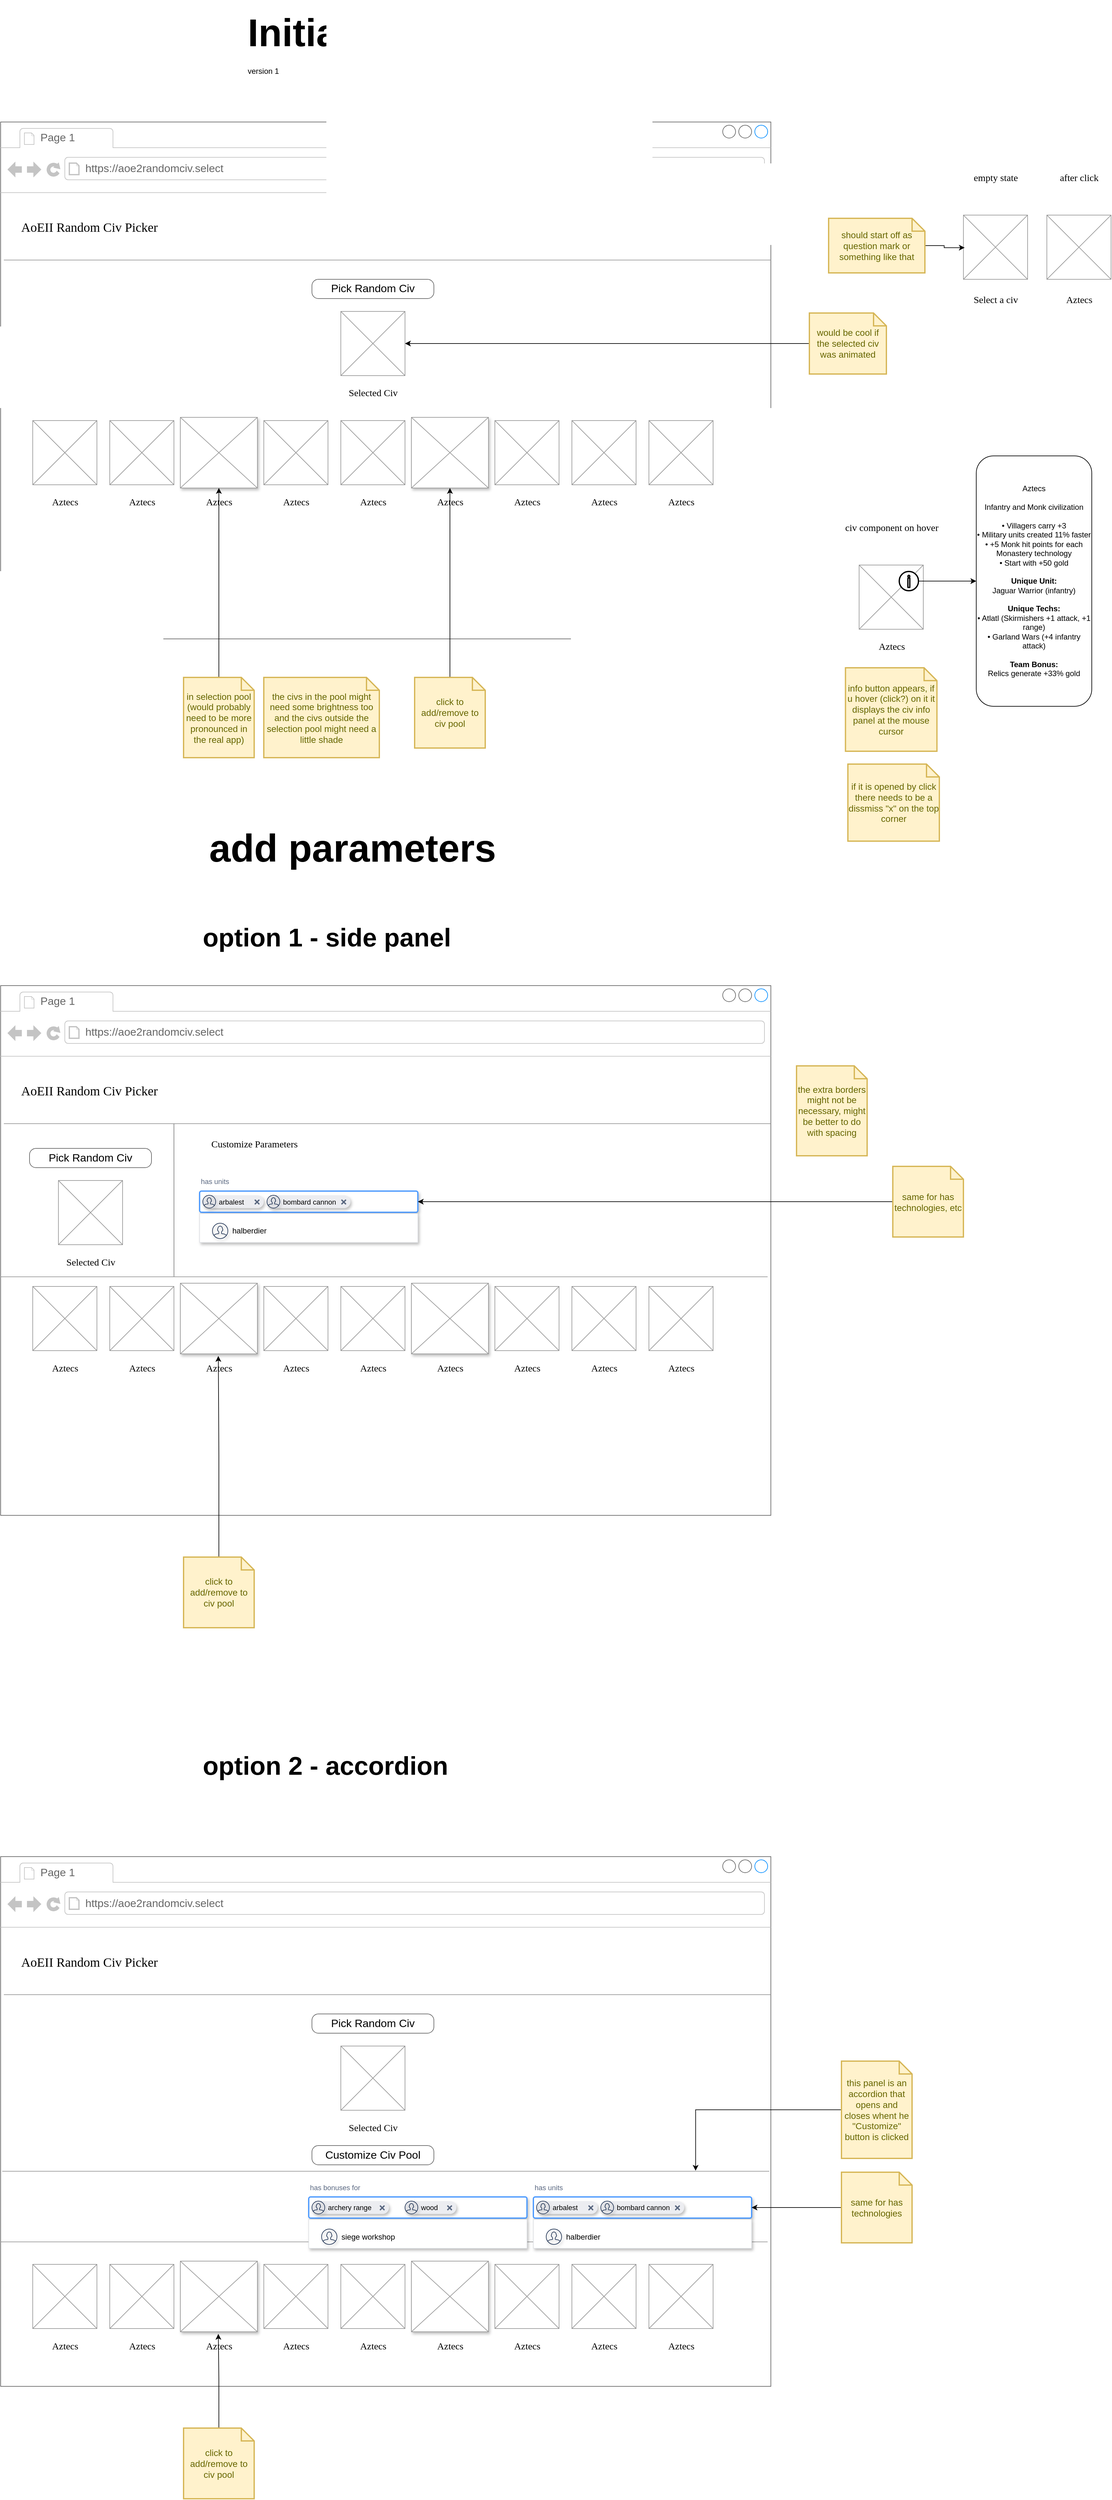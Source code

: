 <mxfile version="19.0.3" type="device"><diagram name="Page-1" id="2cc2dc42-3aac-f2a9-1cec-7a8b7cbee084"><mxGraphModel dx="2276" dy="1346" grid="1" gridSize="10" guides="1" tooltips="1" connect="1" arrows="1" fold="1" page="1" pageScale="1" pageWidth="1100" pageHeight="850" background="#ffffff" math="0" shadow="0"><root><mxCell id="0"/><mxCell id="1" parent="0"/><mxCell id="2B7K-G7J0yaD21vfcLgP-1" value="" style="strokeWidth=1;shadow=0;dashed=0;align=center;html=1;shape=mxgraph.mockup.containers.browserWindow;rSize=0;strokeColor=#666666;mainText=,;recursiveResize=0;rounded=0;labelBackgroundColor=none;fontFamily=Verdana;fontSize=12" parent="1" vertex="1"><mxGeometry x="40" y="220" width="1200" height="805" as="geometry"/></mxCell><mxCell id="2B7K-G7J0yaD21vfcLgP-2" value="Page 1" style="strokeWidth=1;shadow=0;dashed=0;align=center;html=1;shape=mxgraph.mockup.containers.anchor;fontSize=17;fontColor=#666666;align=left;" parent="2B7K-G7J0yaD21vfcLgP-1" vertex="1"><mxGeometry x="60" y="12" width="110" height="26" as="geometry"/></mxCell><mxCell id="2B7K-G7J0yaD21vfcLgP-3" value="https://aoe2randomciv.select" style="strokeWidth=1;shadow=0;dashed=0;align=center;html=1;shape=mxgraph.mockup.containers.anchor;rSize=0;fontSize=17;fontColor=#666666;align=left;" parent="2B7K-G7J0yaD21vfcLgP-1" vertex="1"><mxGeometry x="130" y="60" width="490" height="26" as="geometry"/></mxCell><mxCell id="2B7K-G7J0yaD21vfcLgP-4" value="&lt;font style=&quot;font-size: 20px;&quot;&gt;AoEII Random Civ Picker&lt;/font&gt;" style="text;html=1;points=[];align=left;verticalAlign=top;spacingTop=-4;fontSize=30;fontFamily=Verdana" parent="2B7K-G7J0yaD21vfcLgP-1" vertex="1"><mxGeometry x="30" y="140" width="340" height="50" as="geometry"/></mxCell><mxCell id="2B7K-G7J0yaD21vfcLgP-13" value="" style="verticalLabelPosition=bottom;shadow=0;dashed=0;align=center;html=1;verticalAlign=top;strokeWidth=1;shape=mxgraph.mockup.markup.line;strokeColor=#999999;rounded=0;labelBackgroundColor=none;fillColor=#ffffff;fontFamily=Verdana;fontSize=12;fontColor=#000000;" parent="2B7K-G7J0yaD21vfcLgP-1" vertex="1"><mxGeometry x="5" y="205" width="1195" height="20" as="geometry"/></mxCell><mxCell id="2B7K-G7J0yaD21vfcLgP-17" value="Pick Random Civ" style="strokeWidth=1;shadow=0;dashed=0;align=center;html=1;shape=mxgraph.mockup.buttons.button;strokeColor=#666666;mainText=;buttonStyle=round;fontSize=17;fontStyle=0;fillColor=none;whiteSpace=wrap;rounded=0;labelBackgroundColor=none;" parent="2B7K-G7J0yaD21vfcLgP-1" vertex="1"><mxGeometry x="485" y="245" width="190" height="30" as="geometry"/></mxCell><mxCell id="2B7K-G7J0yaD21vfcLgP-20" value="" style="verticalLabelPosition=bottom;shadow=0;dashed=0;align=center;html=1;verticalAlign=top;strokeWidth=1;shape=mxgraph.mockup.graphics.simpleIcon;strokeColor=#999999;fillColor=#ffffff;rounded=0;labelBackgroundColor=none;fontFamily=Verdana;fontSize=12;fontColor=#000000;sketch=0;" parent="2B7K-G7J0yaD21vfcLgP-1" vertex="1"><mxGeometry x="50" y="465" width="100" height="100" as="geometry"/></mxCell><mxCell id="2B7K-G7J0yaD21vfcLgP-21" value="Aztecs" style="text;html=1;points=[];align=center;verticalAlign=top;spacingTop=-4;fontSize=15;fontFamily=Verdana" parent="2B7K-G7J0yaD21vfcLgP-1" vertex="1"><mxGeometry x="50" y="580" width="100" height="30" as="geometry"/></mxCell><mxCell id="2B7K-G7J0yaD21vfcLgP-26" value="" style="verticalLabelPosition=bottom;shadow=0;dashed=0;align=center;html=1;verticalAlign=top;strokeWidth=1;shape=mxgraph.mockup.graphics.simpleIcon;strokeColor=#999999;fillColor=#ffffff;rounded=0;labelBackgroundColor=none;fontFamily=Verdana;fontSize=12;fontColor=#000000;" parent="2B7K-G7J0yaD21vfcLgP-1" vertex="1"><mxGeometry x="170" y="465" width="100" height="100" as="geometry"/></mxCell><mxCell id="2B7K-G7J0yaD21vfcLgP-27" value="" style="verticalLabelPosition=bottom;shadow=1;dashed=0;align=center;html=1;verticalAlign=top;strokeWidth=1;shape=mxgraph.mockup.graphics.simpleIcon;strokeColor=#999999;fillColor=#ffffff;rounded=0;labelBackgroundColor=none;fontFamily=Verdana;fontSize=12;fontColor=#000000;" parent="2B7K-G7J0yaD21vfcLgP-1" vertex="1"><mxGeometry x="280" y="460" width="120" height="110" as="geometry"/></mxCell><mxCell id="2B7K-G7J0yaD21vfcLgP-28" value="" style="verticalLabelPosition=bottom;shadow=0;dashed=0;align=center;html=1;verticalAlign=top;strokeWidth=1;shape=mxgraph.mockup.graphics.simpleIcon;strokeColor=#999999;fillColor=#ffffff;rounded=0;labelBackgroundColor=none;fontFamily=Verdana;fontSize=12;fontColor=#000000;" parent="2B7K-G7J0yaD21vfcLgP-1" vertex="1"><mxGeometry x="410" y="465" width="100" height="100" as="geometry"/></mxCell><mxCell id="2B7K-G7J0yaD21vfcLgP-29" value="" style="verticalLabelPosition=bottom;shadow=0;dashed=0;align=center;html=1;verticalAlign=top;strokeWidth=1;shape=mxgraph.mockup.graphics.simpleIcon;strokeColor=#999999;fillColor=#ffffff;rounded=0;labelBackgroundColor=none;fontFamily=Verdana;fontSize=12;fontColor=#000000;" parent="2B7K-G7J0yaD21vfcLgP-1" vertex="1"><mxGeometry x="530" y="465" width="100" height="100" as="geometry"/></mxCell><mxCell id="2B7K-G7J0yaD21vfcLgP-30" value="" style="verticalLabelPosition=bottom;shadow=1;dashed=0;align=center;html=1;verticalAlign=top;strokeWidth=1;shape=mxgraph.mockup.graphics.simpleIcon;strokeColor=#999999;fillColor=#ffffff;rounded=0;labelBackgroundColor=none;fontFamily=Verdana;fontSize=12;fontColor=#000000;" parent="2B7K-G7J0yaD21vfcLgP-1" vertex="1"><mxGeometry x="640" y="460" width="120" height="110" as="geometry"/></mxCell><mxCell id="2B7K-G7J0yaD21vfcLgP-31" value="" style="verticalLabelPosition=bottom;shadow=0;dashed=0;align=center;html=1;verticalAlign=top;strokeWidth=1;shape=mxgraph.mockup.graphics.simpleIcon;strokeColor=#999999;fillColor=#ffffff;rounded=0;labelBackgroundColor=none;fontFamily=Verdana;fontSize=12;fontColor=#000000;" parent="2B7K-G7J0yaD21vfcLgP-1" vertex="1"><mxGeometry x="770" y="465" width="100" height="100" as="geometry"/></mxCell><mxCell id="2B7K-G7J0yaD21vfcLgP-32" value="" style="verticalLabelPosition=bottom;shadow=0;dashed=0;align=center;html=1;verticalAlign=top;strokeWidth=1;shape=mxgraph.mockup.graphics.simpleIcon;strokeColor=#999999;fillColor=#ffffff;rounded=0;labelBackgroundColor=none;fontFamily=Verdana;fontSize=12;fontColor=#000000;" parent="2B7K-G7J0yaD21vfcLgP-1" vertex="1"><mxGeometry x="890" y="465" width="100" height="100" as="geometry"/></mxCell><mxCell id="2B7K-G7J0yaD21vfcLgP-33" value="" style="verticalLabelPosition=bottom;shadow=0;dashed=0;align=center;html=1;verticalAlign=top;strokeWidth=1;shape=mxgraph.mockup.graphics.simpleIcon;strokeColor=#999999;fillColor=#ffffff;rounded=0;labelBackgroundColor=none;fontFamily=Verdana;fontSize=12;fontColor=#000000;" parent="2B7K-G7J0yaD21vfcLgP-1" vertex="1"><mxGeometry x="1010" y="465" width="100" height="100" as="geometry"/></mxCell><mxCell id="2B7K-G7J0yaD21vfcLgP-34" value="Aztecs" style="text;html=1;points=[];align=center;verticalAlign=top;spacingTop=-4;fontSize=15;fontFamily=Verdana" parent="2B7K-G7J0yaD21vfcLgP-1" vertex="1"><mxGeometry x="170" y="580" width="100" height="30" as="geometry"/></mxCell><mxCell id="2B7K-G7J0yaD21vfcLgP-35" value="Aztecs" style="text;html=1;points=[];align=center;verticalAlign=top;spacingTop=-4;fontSize=15;fontFamily=Verdana" parent="2B7K-G7J0yaD21vfcLgP-1" vertex="1"><mxGeometry x="290" y="580" width="100" height="30" as="geometry"/></mxCell><mxCell id="2B7K-G7J0yaD21vfcLgP-36" value="Aztecs" style="text;html=1;points=[];align=center;verticalAlign=top;spacingTop=-4;fontSize=15;fontFamily=Verdana" parent="2B7K-G7J0yaD21vfcLgP-1" vertex="1"><mxGeometry x="410" y="580" width="100" height="30" as="geometry"/></mxCell><mxCell id="2B7K-G7J0yaD21vfcLgP-37" value="Aztecs" style="text;html=1;points=[];align=center;verticalAlign=top;spacingTop=-4;fontSize=15;fontFamily=Verdana" parent="2B7K-G7J0yaD21vfcLgP-1" vertex="1"><mxGeometry x="530" y="580" width="100" height="30" as="geometry"/></mxCell><mxCell id="2B7K-G7J0yaD21vfcLgP-38" value="Aztecs" style="text;html=1;points=[];align=center;verticalAlign=top;spacingTop=-4;fontSize=15;fontFamily=Verdana" parent="2B7K-G7J0yaD21vfcLgP-1" vertex="1"><mxGeometry x="650" y="580" width="100" height="30" as="geometry"/></mxCell><mxCell id="2B7K-G7J0yaD21vfcLgP-39" value="Aztecs" style="text;html=1;points=[];align=center;verticalAlign=top;spacingTop=-4;fontSize=15;fontFamily=Verdana" parent="2B7K-G7J0yaD21vfcLgP-1" vertex="1"><mxGeometry x="770" y="580" width="100" height="30" as="geometry"/></mxCell><mxCell id="2B7K-G7J0yaD21vfcLgP-40" value="Aztecs" style="text;html=1;points=[];align=center;verticalAlign=top;spacingTop=-4;fontSize=15;fontFamily=Verdana" parent="2B7K-G7J0yaD21vfcLgP-1" vertex="1"><mxGeometry x="890" y="580" width="100" height="30" as="geometry"/></mxCell><mxCell id="2B7K-G7J0yaD21vfcLgP-41" value="Aztecs" style="text;html=1;points=[];align=center;verticalAlign=top;spacingTop=-4;fontSize=15;fontFamily=Verdana" parent="2B7K-G7J0yaD21vfcLgP-1" vertex="1"><mxGeometry x="1010" y="580" width="100" height="30" as="geometry"/></mxCell><mxCell id="ZE474QXwyQ4SaY4HJco8-1" value="" style="verticalLabelPosition=bottom;shadow=0;dashed=0;align=center;html=1;verticalAlign=top;strokeWidth=1;shape=mxgraph.mockup.graphics.simpleIcon;strokeColor=#999999;fillColor=#ffffff;rounded=0;labelBackgroundColor=none;fontFamily=Verdana;fontSize=12;fontColor=#000000;" parent="2B7K-G7J0yaD21vfcLgP-1" vertex="1"><mxGeometry x="530" y="295" width="100" height="100" as="geometry"/></mxCell><mxCell id="ZE474QXwyQ4SaY4HJco8-2" value="Selected Civ" style="text;html=1;points=[];align=center;verticalAlign=top;spacingTop=-4;fontSize=15;fontFamily=Verdana" parent="2B7K-G7J0yaD21vfcLgP-1" vertex="1"><mxGeometry x="530" y="410" width="100" height="30" as="geometry"/></mxCell><mxCell id="ZE474QXwyQ4SaY4HJco8-4" style="edgeStyle=orthogonalEdgeStyle;rounded=0;orthogonalLoop=1;jettySize=auto;html=1;" parent="1" source="ZE474QXwyQ4SaY4HJco8-3" target="ZE474QXwyQ4SaY4HJco8-1" edge="1"><mxGeometry relative="1" as="geometry"/></mxCell><mxCell id="ZE474QXwyQ4SaY4HJco8-3" value="would be cool if the selected civ was animated" style="shape=note;strokeWidth=2;fontSize=14;size=20;whiteSpace=wrap;html=1;fillColor=#fff2cc;strokeColor=#d6b656;fontColor=#666600;" parent="1" vertex="1"><mxGeometry x="1300" y="517.5" width="120" height="95" as="geometry"/></mxCell><mxCell id="ZE474QXwyQ4SaY4HJco8-5" value="" style="verticalLabelPosition=bottom;shadow=0;dashed=0;align=center;html=1;verticalAlign=top;strokeWidth=1;shape=mxgraph.mockup.graphics.simpleIcon;strokeColor=#999999;fillColor=#ffffff;rounded=0;labelBackgroundColor=none;fontFamily=Verdana;fontSize=12;fontColor=#000000;" parent="1" vertex="1"><mxGeometry x="1670" y="365" width="100" height="100" as="geometry"/></mxCell><mxCell id="ZE474QXwyQ4SaY4HJco8-6" value="Select a civ" style="text;html=1;points=[];align=center;verticalAlign=top;spacingTop=-4;fontSize=15;fontFamily=Verdana" parent="1" vertex="1"><mxGeometry x="1540" y="485" width="100" height="30" as="geometry"/></mxCell><mxCell id="ZE474QXwyQ4SaY4HJco8-7" value="" style="verticalLabelPosition=bottom;shadow=0;dashed=0;align=center;html=1;verticalAlign=top;strokeWidth=1;shape=mxgraph.mockup.graphics.simpleIcon;strokeColor=#999999;fillColor=#ffffff;rounded=0;labelBackgroundColor=none;fontFamily=Verdana;fontSize=12;fontColor=#000000;" parent="1" vertex="1"><mxGeometry x="1540" y="365" width="100" height="100" as="geometry"/></mxCell><mxCell id="ZE474QXwyQ4SaY4HJco8-8" value="Aztecs" style="text;html=1;points=[];align=center;verticalAlign=top;spacingTop=-4;fontSize=15;fontFamily=Verdana" parent="1" vertex="1"><mxGeometry x="1670" y="485" width="100" height="30" as="geometry"/></mxCell><mxCell id="ZE474QXwyQ4SaY4HJco8-10" style="edgeStyle=orthogonalEdgeStyle;rounded=0;orthogonalLoop=1;jettySize=auto;html=1;entryX=0.02;entryY=0.507;entryDx=0;entryDy=0;entryPerimeter=0;" parent="1" source="ZE474QXwyQ4SaY4HJco8-9" target="ZE474QXwyQ4SaY4HJco8-7" edge="1"><mxGeometry relative="1" as="geometry"/></mxCell><mxCell id="ZE474QXwyQ4SaY4HJco8-9" value="should start off as question mark or something like that" style="shape=note;strokeWidth=2;fontSize=14;size=20;whiteSpace=wrap;html=1;fillColor=#fff2cc;strokeColor=#d6b656;fontColor=#666600;" parent="1" vertex="1"><mxGeometry x="1330" y="370" width="150" height="85" as="geometry"/></mxCell><mxCell id="ZE474QXwyQ4SaY4HJco8-11" value="empty state" style="text;html=1;points=[];align=center;verticalAlign=top;spacingTop=-4;fontSize=15;fontFamily=Verdana" parent="1" vertex="1"><mxGeometry x="1540" y="295" width="100" height="30" as="geometry"/></mxCell><mxCell id="ZE474QXwyQ4SaY4HJco8-12" value="after click" style="text;html=1;points=[];align=center;verticalAlign=top;spacingTop=-4;fontSize=15;fontFamily=Verdana" parent="1" vertex="1"><mxGeometry x="1670" y="295" width="100" height="30" as="geometry"/></mxCell><mxCell id="ZE474QXwyQ4SaY4HJco8-14" style="edgeStyle=orthogonalEdgeStyle;rounded=0;orthogonalLoop=1;jettySize=auto;html=1;" parent="1" source="ZE474QXwyQ4SaY4HJco8-13" target="2B7K-G7J0yaD21vfcLgP-27" edge="1"><mxGeometry relative="1" as="geometry"/></mxCell><mxCell id="ZE474QXwyQ4SaY4HJco8-13" value="in selection pool (would probably need to be more pronounced in the real app)" style="shape=note;strokeWidth=2;fontSize=14;size=20;whiteSpace=wrap;html=1;fillColor=#fff2cc;strokeColor=#d6b656;fontColor=#666600;" parent="1" vertex="1"><mxGeometry x="325" y="1085" width="110" height="125" as="geometry"/></mxCell><mxCell id="ZE474QXwyQ4SaY4HJco8-15" value="the civs in the pool might need some brightness too and the civs outside the selection pool might need a little shade" style="shape=note;strokeWidth=2;fontSize=14;size=20;whiteSpace=wrap;html=1;fillColor=#fff2cc;strokeColor=#d6b656;fontColor=#666600;" parent="1" vertex="1"><mxGeometry x="450" y="1085" width="180" height="125" as="geometry"/></mxCell><mxCell id="ZE474QXwyQ4SaY4HJco8-19" value="" style="strokeWidth=1;shadow=0;dashed=0;align=center;html=1;shape=mxgraph.mockup.containers.browserWindow;rSize=0;strokeColor=#666666;mainText=,;recursiveResize=0;rounded=0;labelBackgroundColor=none;fontFamily=Verdana;fontSize=12" parent="1" vertex="1"><mxGeometry x="40" y="1565" width="1200" height="825" as="geometry"/></mxCell><mxCell id="ZE474QXwyQ4SaY4HJco8-20" value="Page 1" style="strokeWidth=1;shadow=0;dashed=0;align=center;html=1;shape=mxgraph.mockup.containers.anchor;fontSize=17;fontColor=#666666;align=left;" parent="ZE474QXwyQ4SaY4HJco8-19" vertex="1"><mxGeometry x="60" y="12" width="110" height="26" as="geometry"/></mxCell><mxCell id="ZE474QXwyQ4SaY4HJco8-21" value="https://aoe2randomciv.select" style="strokeWidth=1;shadow=0;dashed=0;align=center;html=1;shape=mxgraph.mockup.containers.anchor;rSize=0;fontSize=17;fontColor=#666666;align=left;" parent="ZE474QXwyQ4SaY4HJco8-19" vertex="1"><mxGeometry x="130" y="60" width="490" height="26" as="geometry"/></mxCell><mxCell id="ZE474QXwyQ4SaY4HJco8-22" value="&lt;font style=&quot;font-size: 20px;&quot;&gt;AoEII Random Civ Picker&lt;/font&gt;" style="text;html=1;points=[];align=left;verticalAlign=top;spacingTop=-4;fontSize=30;fontFamily=Verdana" parent="ZE474QXwyQ4SaY4HJco8-19" vertex="1"><mxGeometry x="30" y="140" width="340" height="50" as="geometry"/></mxCell><mxCell id="ZE474QXwyQ4SaY4HJco8-23" value="" style="verticalLabelPosition=bottom;shadow=0;dashed=0;align=center;html=1;verticalAlign=top;strokeWidth=1;shape=mxgraph.mockup.markup.line;strokeColor=#999999;rounded=0;labelBackgroundColor=none;fillColor=#ffffff;fontFamily=Verdana;fontSize=12;fontColor=#000000;" parent="ZE474QXwyQ4SaY4HJco8-19" vertex="1"><mxGeometry x="5" y="205" width="1195" height="20" as="geometry"/></mxCell><mxCell id="ZE474QXwyQ4SaY4HJco8-24" value="Pick Random Civ" style="strokeWidth=1;shadow=0;dashed=0;align=center;html=1;shape=mxgraph.mockup.buttons.button;strokeColor=#666666;mainText=;buttonStyle=round;fontSize=17;fontStyle=0;fillColor=none;whiteSpace=wrap;rounded=0;labelBackgroundColor=none;" parent="ZE474QXwyQ4SaY4HJco8-19" vertex="1"><mxGeometry x="45" y="253.5" width="190" height="30" as="geometry"/></mxCell><mxCell id="ZE474QXwyQ4SaY4HJco8-25" value="" style="verticalLabelPosition=bottom;shadow=0;dashed=0;align=center;html=1;verticalAlign=top;strokeWidth=1;shape=mxgraph.mockup.graphics.simpleIcon;strokeColor=#999999;fillColor=#ffffff;rounded=0;labelBackgroundColor=none;fontFamily=Verdana;fontSize=12;fontColor=#000000;sketch=0;" parent="ZE474QXwyQ4SaY4HJco8-19" vertex="1"><mxGeometry x="50" y="468.5" width="100" height="100" as="geometry"/></mxCell><mxCell id="ZE474QXwyQ4SaY4HJco8-26" value="Aztecs" style="text;html=1;points=[];align=center;verticalAlign=top;spacingTop=-4;fontSize=15;fontFamily=Verdana" parent="ZE474QXwyQ4SaY4HJco8-19" vertex="1"><mxGeometry x="50" y="583.5" width="100" height="30" as="geometry"/></mxCell><mxCell id="ZE474QXwyQ4SaY4HJco8-27" value="" style="verticalLabelPosition=bottom;shadow=0;dashed=0;align=center;html=1;verticalAlign=top;strokeWidth=1;shape=mxgraph.mockup.graphics.simpleIcon;strokeColor=#999999;fillColor=#ffffff;rounded=0;labelBackgroundColor=none;fontFamily=Verdana;fontSize=12;fontColor=#000000;" parent="ZE474QXwyQ4SaY4HJco8-19" vertex="1"><mxGeometry x="170" y="468.5" width="100" height="100" as="geometry"/></mxCell><mxCell id="ZE474QXwyQ4SaY4HJco8-28" value="" style="verticalLabelPosition=bottom;shadow=1;dashed=0;align=center;html=1;verticalAlign=top;strokeWidth=1;shape=mxgraph.mockup.graphics.simpleIcon;strokeColor=#999999;fillColor=#ffffff;rounded=0;labelBackgroundColor=none;fontFamily=Verdana;fontSize=12;fontColor=#000000;" parent="ZE474QXwyQ4SaY4HJco8-19" vertex="1"><mxGeometry x="280" y="463.5" width="120" height="110" as="geometry"/></mxCell><mxCell id="ZE474QXwyQ4SaY4HJco8-29" value="" style="verticalLabelPosition=bottom;shadow=0;dashed=0;align=center;html=1;verticalAlign=top;strokeWidth=1;shape=mxgraph.mockup.graphics.simpleIcon;strokeColor=#999999;fillColor=#ffffff;rounded=0;labelBackgroundColor=none;fontFamily=Verdana;fontSize=12;fontColor=#000000;" parent="ZE474QXwyQ4SaY4HJco8-19" vertex="1"><mxGeometry x="410" y="468.5" width="100" height="100" as="geometry"/></mxCell><mxCell id="ZE474QXwyQ4SaY4HJco8-30" value="" style="verticalLabelPosition=bottom;shadow=0;dashed=0;align=center;html=1;verticalAlign=top;strokeWidth=1;shape=mxgraph.mockup.graphics.simpleIcon;strokeColor=#999999;fillColor=#ffffff;rounded=0;labelBackgroundColor=none;fontFamily=Verdana;fontSize=12;fontColor=#000000;" parent="ZE474QXwyQ4SaY4HJco8-19" vertex="1"><mxGeometry x="530" y="468.5" width="100" height="100" as="geometry"/></mxCell><mxCell id="ZE474QXwyQ4SaY4HJco8-31" value="" style="verticalLabelPosition=bottom;shadow=1;dashed=0;align=center;html=1;verticalAlign=top;strokeWidth=1;shape=mxgraph.mockup.graphics.simpleIcon;strokeColor=#999999;fillColor=#ffffff;rounded=0;labelBackgroundColor=none;fontFamily=Verdana;fontSize=12;fontColor=#000000;" parent="ZE474QXwyQ4SaY4HJco8-19" vertex="1"><mxGeometry x="640" y="463.5" width="120" height="110" as="geometry"/></mxCell><mxCell id="ZE474QXwyQ4SaY4HJco8-32" value="" style="verticalLabelPosition=bottom;shadow=0;dashed=0;align=center;html=1;verticalAlign=top;strokeWidth=1;shape=mxgraph.mockup.graphics.simpleIcon;strokeColor=#999999;fillColor=#ffffff;rounded=0;labelBackgroundColor=none;fontFamily=Verdana;fontSize=12;fontColor=#000000;" parent="ZE474QXwyQ4SaY4HJco8-19" vertex="1"><mxGeometry x="770" y="468.5" width="100" height="100" as="geometry"/></mxCell><mxCell id="ZE474QXwyQ4SaY4HJco8-33" value="" style="verticalLabelPosition=bottom;shadow=0;dashed=0;align=center;html=1;verticalAlign=top;strokeWidth=1;shape=mxgraph.mockup.graphics.simpleIcon;strokeColor=#999999;fillColor=#ffffff;rounded=0;labelBackgroundColor=none;fontFamily=Verdana;fontSize=12;fontColor=#000000;" parent="ZE474QXwyQ4SaY4HJco8-19" vertex="1"><mxGeometry x="890" y="468.5" width="100" height="100" as="geometry"/></mxCell><mxCell id="ZE474QXwyQ4SaY4HJco8-34" value="" style="verticalLabelPosition=bottom;shadow=0;dashed=0;align=center;html=1;verticalAlign=top;strokeWidth=1;shape=mxgraph.mockup.graphics.simpleIcon;strokeColor=#999999;fillColor=#ffffff;rounded=0;labelBackgroundColor=none;fontFamily=Verdana;fontSize=12;fontColor=#000000;" parent="ZE474QXwyQ4SaY4HJco8-19" vertex="1"><mxGeometry x="1010" y="468.5" width="100" height="100" as="geometry"/></mxCell><mxCell id="ZE474QXwyQ4SaY4HJco8-35" value="Aztecs" style="text;html=1;points=[];align=center;verticalAlign=top;spacingTop=-4;fontSize=15;fontFamily=Verdana" parent="ZE474QXwyQ4SaY4HJco8-19" vertex="1"><mxGeometry x="170" y="583.5" width="100" height="30" as="geometry"/></mxCell><mxCell id="ZE474QXwyQ4SaY4HJco8-36" value="Aztecs" style="text;html=1;points=[];align=center;verticalAlign=top;spacingTop=-4;fontSize=15;fontFamily=Verdana" parent="ZE474QXwyQ4SaY4HJco8-19" vertex="1"><mxGeometry x="290" y="583.5" width="100" height="30" as="geometry"/></mxCell><mxCell id="ZE474QXwyQ4SaY4HJco8-37" value="Aztecs" style="text;html=1;points=[];align=center;verticalAlign=top;spacingTop=-4;fontSize=15;fontFamily=Verdana" parent="ZE474QXwyQ4SaY4HJco8-19" vertex="1"><mxGeometry x="410" y="583.5" width="100" height="30" as="geometry"/></mxCell><mxCell id="ZE474QXwyQ4SaY4HJco8-38" value="Aztecs" style="text;html=1;points=[];align=center;verticalAlign=top;spacingTop=-4;fontSize=15;fontFamily=Verdana" parent="ZE474QXwyQ4SaY4HJco8-19" vertex="1"><mxGeometry x="530" y="583.5" width="100" height="30" as="geometry"/></mxCell><mxCell id="ZE474QXwyQ4SaY4HJco8-39" value="Aztecs" style="text;html=1;points=[];align=center;verticalAlign=top;spacingTop=-4;fontSize=15;fontFamily=Verdana" parent="ZE474QXwyQ4SaY4HJco8-19" vertex="1"><mxGeometry x="650" y="583.5" width="100" height="30" as="geometry"/></mxCell><mxCell id="ZE474QXwyQ4SaY4HJco8-40" value="Aztecs" style="text;html=1;points=[];align=center;verticalAlign=top;spacingTop=-4;fontSize=15;fontFamily=Verdana" parent="ZE474QXwyQ4SaY4HJco8-19" vertex="1"><mxGeometry x="770" y="583.5" width="100" height="30" as="geometry"/></mxCell><mxCell id="ZE474QXwyQ4SaY4HJco8-41" value="Aztecs" style="text;html=1;points=[];align=center;verticalAlign=top;spacingTop=-4;fontSize=15;fontFamily=Verdana" parent="ZE474QXwyQ4SaY4HJco8-19" vertex="1"><mxGeometry x="890" y="583.5" width="100" height="30" as="geometry"/></mxCell><mxCell id="ZE474QXwyQ4SaY4HJco8-42" value="Aztecs" style="text;html=1;points=[];align=center;verticalAlign=top;spacingTop=-4;fontSize=15;fontFamily=Verdana" parent="ZE474QXwyQ4SaY4HJco8-19" vertex="1"><mxGeometry x="1010" y="583.5" width="100" height="30" as="geometry"/></mxCell><mxCell id="ZE474QXwyQ4SaY4HJco8-43" value="" style="verticalLabelPosition=bottom;shadow=0;dashed=0;align=center;html=1;verticalAlign=top;strokeWidth=1;shape=mxgraph.mockup.graphics.simpleIcon;strokeColor=#999999;fillColor=#ffffff;rounded=0;labelBackgroundColor=none;fontFamily=Verdana;fontSize=12;fontColor=#000000;" parent="ZE474QXwyQ4SaY4HJco8-19" vertex="1"><mxGeometry x="90" y="303.5" width="100" height="100" as="geometry"/></mxCell><mxCell id="ZE474QXwyQ4SaY4HJco8-44" value="Selected Civ" style="text;html=1;points=[];align=center;verticalAlign=top;spacingTop=-4;fontSize=15;fontFamily=Verdana" parent="ZE474QXwyQ4SaY4HJco8-19" vertex="1"><mxGeometry x="90" y="418.5" width="100" height="30" as="geometry"/></mxCell><mxCell id="ZE474QXwyQ4SaY4HJco8-159" value="has units" style="html=1;fillColor=none;strokeColor=none;fontSize=11;align=left;fontColor=#596780;whiteSpace=wrap;shadow=1;sketch=0;" parent="ZE474QXwyQ4SaY4HJco8-19" vertex="1"><mxGeometry x="310" y="295" width="150" height="20" as="geometry"/></mxCell><mxCell id="ZE474QXwyQ4SaY4HJco8-160" value="" style="rounded=1;arcSize=9;fillColor=#ffffff;strokeColor=#4C9AFF;html=1;strokeWidth=2;spacingLeft=30;fontColor=#000000;align=left;shadow=1;sketch=0;fontSize=20;" parent="ZE474QXwyQ4SaY4HJco8-19" vertex="1"><mxGeometry x="310" y="320" width="340" height="33" as="geometry"/></mxCell><mxCell id="ZE474QXwyQ4SaY4HJco8-161" value="arbalest" style="rounded=1;arcSize=50;fillColor=#ECEDF1;strokeColor=none;html=1;strokeWidth=2;spacingLeft=23;fontColor=#000000;align=left;fontSize=11;shadow=1;sketch=0;" parent="ZE474QXwyQ4SaY4HJco8-160" vertex="1"><mxGeometry y="0.5" width="95" height="20" relative="1" as="geometry"><mxPoint x="5" y="-10" as="offset"/></mxGeometry></mxCell><mxCell id="ZE474QXwyQ4SaY4HJco8-162" value="" style="html=1;shadow=0;dashed=0;shape=mxgraph.atlassian.x;strokeColor=#58667F;strokeWidth=2;sketch=0;fontSize=20;fillColor=#808080;gradientColor=#4D4D4D;" parent="ZE474QXwyQ4SaY4HJco8-161" vertex="1"><mxGeometry x="1" y="0.5" width="7" height="7" relative="1" as="geometry"><mxPoint x="-14" y="-3" as="offset"/></mxGeometry></mxCell><mxCell id="ZE474QXwyQ4SaY4HJco8-163" value="" style="shape=mxgraph.ios7.icons.user;fillColor=none;strokeColor=#253858;html=1;fontColor=#ffffff;align=left;fontSize=12;spacingLeft=10;labelPosition=right;verticalLabelPosition=middle;verticalAlign=middle;shadow=1;sketch=0;" parent="ZE474QXwyQ4SaY4HJco8-161" vertex="1"><mxGeometry y="0.5" width="20" height="20" relative="1" as="geometry"><mxPoint y="-10" as="offset"/></mxGeometry></mxCell><mxCell id="ZE474QXwyQ4SaY4HJco8-164" value="bombard cannon" style="rounded=1;arcSize=50;fillColor=#ECEDF1;strokeColor=none;html=1;strokeWidth=2;spacingLeft=23;fontColor=#000000;align=left;fontSize=11;shadow=1;sketch=0;" parent="ZE474QXwyQ4SaY4HJco8-160" vertex="1"><mxGeometry y="0.5" width="130" height="20" relative="1" as="geometry"><mxPoint x="105" y="-10" as="offset"/></mxGeometry></mxCell><mxCell id="ZE474QXwyQ4SaY4HJco8-165" value="" style="html=1;shadow=0;dashed=0;shape=mxgraph.atlassian.x;strokeColor=#58667F;strokeWidth=2;sketch=0;fontSize=20;fillColor=#808080;gradientColor=#4D4D4D;" parent="ZE474QXwyQ4SaY4HJco8-164" vertex="1"><mxGeometry x="1" y="0.5" width="7" height="7" relative="1" as="geometry"><mxPoint x="-14" y="-3" as="offset"/></mxGeometry></mxCell><mxCell id="ZE474QXwyQ4SaY4HJco8-166" value="" style="shape=mxgraph.ios7.icons.user;fillColor=none;strokeColor=#253858;html=1;fontColor=#ffffff;align=left;fontSize=12;spacingLeft=10;labelPosition=right;verticalLabelPosition=middle;verticalAlign=middle;shadow=1;sketch=0;" parent="ZE474QXwyQ4SaY4HJco8-164" vertex="1"><mxGeometry y="0.5" width="20" height="20" relative="1" as="geometry"><mxPoint y="-10" as="offset"/></mxGeometry></mxCell><mxCell id="ZE474QXwyQ4SaY4HJco8-167" value="" style="rounded=1;fillColor=#ffffff;strokeColor=#DFE1E5;shadow=1;arcSize=1;sketch=0;fontSize=20;" parent="ZE474QXwyQ4SaY4HJco8-19" vertex="1"><mxGeometry x="310" y="355" width="340" height="45" as="geometry"/></mxCell><mxCell id="ZE474QXwyQ4SaY4HJco8-168" value="halberdier" style="shape=mxgraph.ios7.icons.user;fillColor=none;strokeColor=#253858;html=1;;align=left;fontSize=12;spacingLeft=5;labelPosition=right;verticalLabelPosition=middle;verticalAlign=middle;shadow=1;sketch=0;" parent="ZE474QXwyQ4SaY4HJco8-167" vertex="1"><mxGeometry width="24" height="24" relative="1" as="geometry"><mxPoint x="20" y="15" as="offset"/></mxGeometry></mxCell><mxCell id="ZE474QXwyQ4SaY4HJco8-172" value="" style="endArrow=none;html=1;rounded=0;fontSize=40;entryX=0.226;entryY=0.508;entryDx=0;entryDy=0;entryPerimeter=0;strokeColor=#808080;" parent="ZE474QXwyQ4SaY4HJco8-19" target="ZE474QXwyQ4SaY4HJco8-173" edge="1"><mxGeometry width="50" height="50" relative="1" as="geometry"><mxPoint x="270" y="215" as="sourcePoint"/><mxPoint x="320" y="165" as="targetPoint"/></mxGeometry></mxCell><mxCell id="ZE474QXwyQ4SaY4HJco8-173" value="" style="verticalLabelPosition=bottom;shadow=0;dashed=0;align=center;html=1;verticalAlign=top;strokeWidth=1;shape=mxgraph.mockup.markup.line;strokeColor=#999999;rounded=0;labelBackgroundColor=none;fillColor=#ffffff;fontFamily=Verdana;fontSize=12;fontColor=#000000;" parent="ZE474QXwyQ4SaY4HJco8-19" vertex="1"><mxGeometry y="443.5" width="1195" height="20" as="geometry"/></mxCell><mxCell id="ZE474QXwyQ4SaY4HJco8-174" value="Customize Parameters" style="text;html=1;points=[];align=center;verticalAlign=top;spacingTop=-4;fontSize=15;fontFamily=Verdana" parent="ZE474QXwyQ4SaY4HJco8-19" vertex="1"><mxGeometry x="300" y="235" width="190" height="30" as="geometry"/></mxCell><mxCell id="ZE474QXwyQ4SaY4HJco8-55" value="&lt;h1&gt;&lt;font style=&quot;font-size: 60px;&quot;&gt;Initial Mock Up&lt;/font&gt;&lt;/h1&gt;&lt;p&gt;version 1&lt;/p&gt;" style="text;html=1;strokeColor=none;fillColor=none;spacing=5;spacingTop=-20;whiteSpace=wrap;overflow=hidden;rounded=0;shadow=1;sketch=0;" parent="1" vertex="1"><mxGeometry x="420" y="40" width="460" height="120" as="geometry"/></mxCell><mxCell id="ZE474QXwyQ4SaY4HJco8-56" value="&lt;h1&gt;&lt;font style=&quot;font-size: 60px;&quot;&gt;add parameters&lt;/font&gt;&lt;/h1&gt;&lt;p&gt;&lt;br&gt;&lt;/p&gt;" style="text;html=1;strokeColor=none;fillColor=none;spacing=5;spacingTop=-20;whiteSpace=wrap;overflow=hidden;rounded=0;shadow=1;sketch=0;" parent="1" vertex="1"><mxGeometry x="360" y="1310" width="580" height="105" as="geometry"/></mxCell><mxCell id="ZE474QXwyQ4SaY4HJco8-171" style="edgeStyle=orthogonalEdgeStyle;rounded=0;orthogonalLoop=1;jettySize=auto;html=1;entryX=1;entryY=0.5;entryDx=0;entryDy=0;fontSize=40;" parent="1" source="ZE474QXwyQ4SaY4HJco8-60" target="ZE474QXwyQ4SaY4HJco8-160" edge="1"><mxGeometry relative="1" as="geometry"/></mxCell><mxCell id="ZE474QXwyQ4SaY4HJco8-60" value="same for has technologies, etc" style="shape=note;strokeWidth=2;fontSize=14;size=20;whiteSpace=wrap;html=1;fillColor=#fff2cc;strokeColor=#d6b656;fontColor=#666600;" parent="1" vertex="1"><mxGeometry x="1430" y="1846.5" width="110" height="110" as="geometry"/></mxCell><mxCell id="ZE474QXwyQ4SaY4HJco8-66" style="edgeStyle=orthogonalEdgeStyle;rounded=0;orthogonalLoop=1;jettySize=auto;html=1;entryX=0.493;entryY=1.03;entryDx=0;entryDy=0;entryPerimeter=0;fontSize=20;" parent="1" source="ZE474QXwyQ4SaY4HJco8-65" target="ZE474QXwyQ4SaY4HJco8-28" edge="1"><mxGeometry relative="1" as="geometry"/></mxCell><mxCell id="ZE474QXwyQ4SaY4HJco8-65" value="click to add/remove to civ pool" style="shape=note;strokeWidth=2;fontSize=14;size=20;whiteSpace=wrap;html=1;fillColor=#fff2cc;strokeColor=#d6b656;fontColor=#666600;" parent="1" vertex="1"><mxGeometry x="325" y="2455" width="110" height="110" as="geometry"/></mxCell><mxCell id="ZE474QXwyQ4SaY4HJco8-102" value="" style="strokeWidth=1;shadow=0;dashed=0;align=center;html=1;shape=mxgraph.mockup.containers.browserWindow;rSize=0;strokeColor=#666666;mainText=,;recursiveResize=0;rounded=0;labelBackgroundColor=none;fontFamily=Verdana;fontSize=12" parent="1" vertex="1"><mxGeometry x="40" y="2921.5" width="1200" height="825" as="geometry"/></mxCell><mxCell id="ZE474QXwyQ4SaY4HJco8-103" value="Page 1" style="strokeWidth=1;shadow=0;dashed=0;align=center;html=1;shape=mxgraph.mockup.containers.anchor;fontSize=17;fontColor=#666666;align=left;" parent="ZE474QXwyQ4SaY4HJco8-102" vertex="1"><mxGeometry x="60" y="12" width="110" height="26" as="geometry"/></mxCell><mxCell id="ZE474QXwyQ4SaY4HJco8-104" value="https://aoe2randomciv.select" style="strokeWidth=1;shadow=0;dashed=0;align=center;html=1;shape=mxgraph.mockup.containers.anchor;rSize=0;fontSize=17;fontColor=#666666;align=left;" parent="ZE474QXwyQ4SaY4HJco8-102" vertex="1"><mxGeometry x="130" y="60" width="490" height="26" as="geometry"/></mxCell><mxCell id="ZE474QXwyQ4SaY4HJco8-105" value="&lt;font style=&quot;font-size: 20px;&quot;&gt;AoEII Random Civ Picker&lt;/font&gt;" style="text;html=1;points=[];align=left;verticalAlign=top;spacingTop=-4;fontSize=30;fontFamily=Verdana" parent="ZE474QXwyQ4SaY4HJco8-102" vertex="1"><mxGeometry x="30" y="140" width="340" height="50" as="geometry"/></mxCell><mxCell id="ZE474QXwyQ4SaY4HJco8-106" value="" style="verticalLabelPosition=bottom;shadow=0;dashed=0;align=center;html=1;verticalAlign=top;strokeWidth=1;shape=mxgraph.mockup.markup.line;strokeColor=#999999;rounded=0;labelBackgroundColor=none;fillColor=#ffffff;fontFamily=Verdana;fontSize=12;fontColor=#000000;" parent="ZE474QXwyQ4SaY4HJco8-102" vertex="1"><mxGeometry x="5" y="205" width="1195" height="20" as="geometry"/></mxCell><mxCell id="ZE474QXwyQ4SaY4HJco8-107" value="Pick Random Civ" style="strokeWidth=1;shadow=0;dashed=0;align=center;html=1;shape=mxgraph.mockup.buttons.button;strokeColor=#666666;mainText=;buttonStyle=round;fontSize=17;fontStyle=0;fillColor=none;whiteSpace=wrap;rounded=0;labelBackgroundColor=none;" parent="ZE474QXwyQ4SaY4HJco8-102" vertex="1"><mxGeometry x="485" y="245" width="190" height="30" as="geometry"/></mxCell><mxCell id="ZE474QXwyQ4SaY4HJco8-108" value="" style="verticalLabelPosition=bottom;shadow=0;dashed=0;align=center;html=1;verticalAlign=top;strokeWidth=1;shape=mxgraph.mockup.graphics.simpleIcon;strokeColor=#999999;fillColor=#ffffff;rounded=0;labelBackgroundColor=none;fontFamily=Verdana;fontSize=12;fontColor=#000000;sketch=0;" parent="ZE474QXwyQ4SaY4HJco8-102" vertex="1"><mxGeometry x="50" y="635" width="100" height="100" as="geometry"/></mxCell><mxCell id="ZE474QXwyQ4SaY4HJco8-109" value="Aztecs" style="text;html=1;points=[];align=center;verticalAlign=top;spacingTop=-4;fontSize=15;fontFamily=Verdana" parent="ZE474QXwyQ4SaY4HJco8-102" vertex="1"><mxGeometry x="50" y="750" width="100" height="30" as="geometry"/></mxCell><mxCell id="ZE474QXwyQ4SaY4HJco8-110" value="" style="verticalLabelPosition=bottom;shadow=0;dashed=0;align=center;html=1;verticalAlign=top;strokeWidth=1;shape=mxgraph.mockup.graphics.simpleIcon;strokeColor=#999999;fillColor=#ffffff;rounded=0;labelBackgroundColor=none;fontFamily=Verdana;fontSize=12;fontColor=#000000;" parent="ZE474QXwyQ4SaY4HJco8-102" vertex="1"><mxGeometry x="170" y="635" width="100" height="100" as="geometry"/></mxCell><mxCell id="ZE474QXwyQ4SaY4HJco8-111" value="" style="verticalLabelPosition=bottom;shadow=1;dashed=0;align=center;html=1;verticalAlign=top;strokeWidth=1;shape=mxgraph.mockup.graphics.simpleIcon;strokeColor=#999999;fillColor=#ffffff;rounded=0;labelBackgroundColor=none;fontFamily=Verdana;fontSize=12;fontColor=#000000;" parent="ZE474QXwyQ4SaY4HJco8-102" vertex="1"><mxGeometry x="280" y="630" width="120" height="110" as="geometry"/></mxCell><mxCell id="ZE474QXwyQ4SaY4HJco8-112" value="" style="verticalLabelPosition=bottom;shadow=0;dashed=0;align=center;html=1;verticalAlign=top;strokeWidth=1;shape=mxgraph.mockup.graphics.simpleIcon;strokeColor=#999999;fillColor=#ffffff;rounded=0;labelBackgroundColor=none;fontFamily=Verdana;fontSize=12;fontColor=#000000;" parent="ZE474QXwyQ4SaY4HJco8-102" vertex="1"><mxGeometry x="410" y="635" width="100" height="100" as="geometry"/></mxCell><mxCell id="ZE474QXwyQ4SaY4HJco8-113" value="" style="verticalLabelPosition=bottom;shadow=0;dashed=0;align=center;html=1;verticalAlign=top;strokeWidth=1;shape=mxgraph.mockup.graphics.simpleIcon;strokeColor=#999999;fillColor=#ffffff;rounded=0;labelBackgroundColor=none;fontFamily=Verdana;fontSize=12;fontColor=#000000;" parent="ZE474QXwyQ4SaY4HJco8-102" vertex="1"><mxGeometry x="530" y="635" width="100" height="100" as="geometry"/></mxCell><mxCell id="ZE474QXwyQ4SaY4HJco8-114" value="" style="verticalLabelPosition=bottom;shadow=1;dashed=0;align=center;html=1;verticalAlign=top;strokeWidth=1;shape=mxgraph.mockup.graphics.simpleIcon;strokeColor=#999999;fillColor=#ffffff;rounded=0;labelBackgroundColor=none;fontFamily=Verdana;fontSize=12;fontColor=#000000;" parent="ZE474QXwyQ4SaY4HJco8-102" vertex="1"><mxGeometry x="640" y="630" width="120" height="110" as="geometry"/></mxCell><mxCell id="ZE474QXwyQ4SaY4HJco8-115" value="" style="verticalLabelPosition=bottom;shadow=0;dashed=0;align=center;html=1;verticalAlign=top;strokeWidth=1;shape=mxgraph.mockup.graphics.simpleIcon;strokeColor=#999999;fillColor=#ffffff;rounded=0;labelBackgroundColor=none;fontFamily=Verdana;fontSize=12;fontColor=#000000;" parent="ZE474QXwyQ4SaY4HJco8-102" vertex="1"><mxGeometry x="770" y="635" width="100" height="100" as="geometry"/></mxCell><mxCell id="ZE474QXwyQ4SaY4HJco8-116" value="" style="verticalLabelPosition=bottom;shadow=0;dashed=0;align=center;html=1;verticalAlign=top;strokeWidth=1;shape=mxgraph.mockup.graphics.simpleIcon;strokeColor=#999999;fillColor=#ffffff;rounded=0;labelBackgroundColor=none;fontFamily=Verdana;fontSize=12;fontColor=#000000;" parent="ZE474QXwyQ4SaY4HJco8-102" vertex="1"><mxGeometry x="890" y="635" width="100" height="100" as="geometry"/></mxCell><mxCell id="ZE474QXwyQ4SaY4HJco8-117" value="" style="verticalLabelPosition=bottom;shadow=0;dashed=0;align=center;html=1;verticalAlign=top;strokeWidth=1;shape=mxgraph.mockup.graphics.simpleIcon;strokeColor=#999999;fillColor=#ffffff;rounded=0;labelBackgroundColor=none;fontFamily=Verdana;fontSize=12;fontColor=#000000;" parent="ZE474QXwyQ4SaY4HJco8-102" vertex="1"><mxGeometry x="1010" y="635" width="100" height="100" as="geometry"/></mxCell><mxCell id="ZE474QXwyQ4SaY4HJco8-118" value="Aztecs" style="text;html=1;points=[];align=center;verticalAlign=top;spacingTop=-4;fontSize=15;fontFamily=Verdana" parent="ZE474QXwyQ4SaY4HJco8-102" vertex="1"><mxGeometry x="170" y="750" width="100" height="30" as="geometry"/></mxCell><mxCell id="ZE474QXwyQ4SaY4HJco8-119" value="Aztecs" style="text;html=1;points=[];align=center;verticalAlign=top;spacingTop=-4;fontSize=15;fontFamily=Verdana" parent="ZE474QXwyQ4SaY4HJco8-102" vertex="1"><mxGeometry x="290" y="750" width="100" height="30" as="geometry"/></mxCell><mxCell id="ZE474QXwyQ4SaY4HJco8-120" value="Aztecs" style="text;html=1;points=[];align=center;verticalAlign=top;spacingTop=-4;fontSize=15;fontFamily=Verdana" parent="ZE474QXwyQ4SaY4HJco8-102" vertex="1"><mxGeometry x="410" y="750" width="100" height="30" as="geometry"/></mxCell><mxCell id="ZE474QXwyQ4SaY4HJco8-121" value="Aztecs" style="text;html=1;points=[];align=center;verticalAlign=top;spacingTop=-4;fontSize=15;fontFamily=Verdana" parent="ZE474QXwyQ4SaY4HJco8-102" vertex="1"><mxGeometry x="530" y="750" width="100" height="30" as="geometry"/></mxCell><mxCell id="ZE474QXwyQ4SaY4HJco8-122" value="Aztecs" style="text;html=1;points=[];align=center;verticalAlign=top;spacingTop=-4;fontSize=15;fontFamily=Verdana" parent="ZE474QXwyQ4SaY4HJco8-102" vertex="1"><mxGeometry x="650" y="750" width="100" height="30" as="geometry"/></mxCell><mxCell id="ZE474QXwyQ4SaY4HJco8-123" value="Aztecs" style="text;html=1;points=[];align=center;verticalAlign=top;spacingTop=-4;fontSize=15;fontFamily=Verdana" parent="ZE474QXwyQ4SaY4HJco8-102" vertex="1"><mxGeometry x="770" y="750" width="100" height="30" as="geometry"/></mxCell><mxCell id="ZE474QXwyQ4SaY4HJco8-124" value="Aztecs" style="text;html=1;points=[];align=center;verticalAlign=top;spacingTop=-4;fontSize=15;fontFamily=Verdana" parent="ZE474QXwyQ4SaY4HJco8-102" vertex="1"><mxGeometry x="890" y="750" width="100" height="30" as="geometry"/></mxCell><mxCell id="ZE474QXwyQ4SaY4HJco8-125" value="Aztecs" style="text;html=1;points=[];align=center;verticalAlign=top;spacingTop=-4;fontSize=15;fontFamily=Verdana" parent="ZE474QXwyQ4SaY4HJco8-102" vertex="1"><mxGeometry x="1010" y="750" width="100" height="30" as="geometry"/></mxCell><mxCell id="ZE474QXwyQ4SaY4HJco8-126" value="" style="verticalLabelPosition=bottom;shadow=0;dashed=0;align=center;html=1;verticalAlign=top;strokeWidth=1;shape=mxgraph.mockup.graphics.simpleIcon;strokeColor=#999999;fillColor=#ffffff;rounded=0;labelBackgroundColor=none;fontFamily=Verdana;fontSize=12;fontColor=#000000;" parent="ZE474QXwyQ4SaY4HJco8-102" vertex="1"><mxGeometry x="530" y="295" width="100" height="100" as="geometry"/></mxCell><mxCell id="ZE474QXwyQ4SaY4HJco8-127" value="Selected Civ" style="text;html=1;points=[];align=center;verticalAlign=top;spacingTop=-4;fontSize=15;fontFamily=Verdana" parent="ZE474QXwyQ4SaY4HJco8-102" vertex="1"><mxGeometry x="530" y="410" width="100" height="30" as="geometry"/></mxCell><mxCell id="ZE474QXwyQ4SaY4HJco8-128" value="Customize Civ Pool" style="strokeWidth=1;shadow=0;dashed=0;align=center;html=1;shape=mxgraph.mockup.buttons.button;strokeColor=#666666;mainText=;buttonStyle=round;fontSize=17;fontStyle=0;fillColor=none;whiteSpace=wrap;rounded=0;labelBackgroundColor=none;" parent="ZE474QXwyQ4SaY4HJco8-102" vertex="1"><mxGeometry x="485" y="450" width="190" height="30" as="geometry"/></mxCell><mxCell id="ZE474QXwyQ4SaY4HJco8-129" value="" style="verticalLabelPosition=bottom;shadow=0;dashed=0;align=center;html=1;verticalAlign=top;strokeWidth=1;shape=mxgraph.mockup.markup.line;strokeColor=#999999;rounded=0;labelBackgroundColor=none;fillColor=#ffffff;fontFamily=Verdana;fontSize=12;fontColor=#000000;" parent="ZE474QXwyQ4SaY4HJco8-102" vertex="1"><mxGeometry x="2.5" y="480" width="1195" height="20" as="geometry"/></mxCell><mxCell id="ZE474QXwyQ4SaY4HJco8-130" value="" style="verticalLabelPosition=bottom;shadow=0;dashed=0;align=center;html=1;verticalAlign=top;strokeWidth=1;shape=mxgraph.mockup.markup.line;strokeColor=#999999;rounded=0;labelBackgroundColor=none;fillColor=#ffffff;fontFamily=Verdana;fontSize=12;fontColor=#000000;" parent="ZE474QXwyQ4SaY4HJco8-102" vertex="1"><mxGeometry y="590" width="1195" height="20" as="geometry"/></mxCell><mxCell id="ZE474QXwyQ4SaY4HJco8-131" value="has units" style="html=1;fillColor=none;strokeColor=none;fontSize=11;align=left;fontColor=#596780;whiteSpace=wrap;shadow=1;sketch=0;" parent="ZE474QXwyQ4SaY4HJco8-102" vertex="1"><mxGeometry x="830" y="505" width="150" height="20" as="geometry"/></mxCell><mxCell id="ZE474QXwyQ4SaY4HJco8-132" value="" style="rounded=1;arcSize=9;fillColor=#ffffff;strokeColor=#4C9AFF;html=1;strokeWidth=2;spacingLeft=30;fontColor=#000000;align=left;shadow=1;sketch=0;fontSize=20;" parent="ZE474QXwyQ4SaY4HJco8-102" vertex="1"><mxGeometry x="830" y="530" width="340" height="33" as="geometry"/></mxCell><mxCell id="ZE474QXwyQ4SaY4HJco8-133" value="arbalest" style="rounded=1;arcSize=50;fillColor=#ECEDF1;strokeColor=none;html=1;strokeWidth=2;spacingLeft=23;fontColor=#000000;align=left;fontSize=11;shadow=1;sketch=0;" parent="ZE474QXwyQ4SaY4HJco8-132" vertex="1"><mxGeometry y="0.5" width="95" height="20" relative="1" as="geometry"><mxPoint x="5" y="-10" as="offset"/></mxGeometry></mxCell><mxCell id="ZE474QXwyQ4SaY4HJco8-134" value="" style="html=1;shadow=0;dashed=0;shape=mxgraph.atlassian.x;strokeColor=#58667F;strokeWidth=2;sketch=0;fontSize=20;fillColor=#808080;gradientColor=#4D4D4D;" parent="ZE474QXwyQ4SaY4HJco8-133" vertex="1"><mxGeometry x="1" y="0.5" width="7" height="7" relative="1" as="geometry"><mxPoint x="-14" y="-3" as="offset"/></mxGeometry></mxCell><mxCell id="ZE474QXwyQ4SaY4HJco8-135" value="" style="shape=mxgraph.ios7.icons.user;fillColor=none;strokeColor=#253858;html=1;fontColor=#ffffff;align=left;fontSize=12;spacingLeft=10;labelPosition=right;verticalLabelPosition=middle;verticalAlign=middle;shadow=1;sketch=0;" parent="ZE474QXwyQ4SaY4HJco8-133" vertex="1"><mxGeometry y="0.5" width="20" height="20" relative="1" as="geometry"><mxPoint y="-10" as="offset"/></mxGeometry></mxCell><mxCell id="ZE474QXwyQ4SaY4HJco8-136" value="bombard cannon" style="rounded=1;arcSize=50;fillColor=#ECEDF1;strokeColor=none;html=1;strokeWidth=2;spacingLeft=23;fontColor=#000000;align=left;fontSize=11;shadow=1;sketch=0;" parent="ZE474QXwyQ4SaY4HJco8-132" vertex="1"><mxGeometry y="0.5" width="130" height="20" relative="1" as="geometry"><mxPoint x="105" y="-10" as="offset"/></mxGeometry></mxCell><mxCell id="ZE474QXwyQ4SaY4HJco8-137" value="" style="html=1;shadow=0;dashed=0;shape=mxgraph.atlassian.x;strokeColor=#58667F;strokeWidth=2;sketch=0;fontSize=20;fillColor=#808080;gradientColor=#4D4D4D;" parent="ZE474QXwyQ4SaY4HJco8-136" vertex="1"><mxGeometry x="1" y="0.5" width="7" height="7" relative="1" as="geometry"><mxPoint x="-14" y="-3" as="offset"/></mxGeometry></mxCell><mxCell id="ZE474QXwyQ4SaY4HJco8-138" value="" style="shape=mxgraph.ios7.icons.user;fillColor=none;strokeColor=#253858;html=1;fontColor=#ffffff;align=left;fontSize=12;spacingLeft=10;labelPosition=right;verticalLabelPosition=middle;verticalAlign=middle;shadow=1;sketch=0;" parent="ZE474QXwyQ4SaY4HJco8-136" vertex="1"><mxGeometry y="0.5" width="20" height="20" relative="1" as="geometry"><mxPoint y="-10" as="offset"/></mxGeometry></mxCell><mxCell id="ZE474QXwyQ4SaY4HJco8-139" value="" style="rounded=1;fillColor=#ffffff;strokeColor=#DFE1E5;shadow=1;arcSize=1;sketch=0;fontSize=20;" parent="ZE474QXwyQ4SaY4HJco8-102" vertex="1"><mxGeometry x="830" y="565" width="340" height="45" as="geometry"/></mxCell><mxCell id="ZE474QXwyQ4SaY4HJco8-140" value="halberdier" style="shape=mxgraph.ios7.icons.user;fillColor=none;strokeColor=#253858;html=1;;align=left;fontSize=12;spacingLeft=5;labelPosition=right;verticalLabelPosition=middle;verticalAlign=middle;shadow=1;sketch=0;" parent="ZE474QXwyQ4SaY4HJco8-139" vertex="1"><mxGeometry width="24" height="24" relative="1" as="geometry"><mxPoint x="20" y="15" as="offset"/></mxGeometry></mxCell><mxCell id="ZE474QXwyQ4SaY4HJco8-141" value="has bonuses for" style="html=1;fillColor=none;strokeColor=none;fontSize=11;align=left;fontColor=#596780;whiteSpace=wrap;shadow=1;sketch=0;" parent="ZE474QXwyQ4SaY4HJco8-102" vertex="1"><mxGeometry x="480" y="505" width="150" height="20" as="geometry"/></mxCell><mxCell id="ZE474QXwyQ4SaY4HJco8-142" value="" style="rounded=1;arcSize=9;fillColor=#ffffff;strokeColor=#4C9AFF;html=1;strokeWidth=2;spacingLeft=30;fontColor=#000000;align=left;shadow=1;sketch=0;fontSize=20;" parent="ZE474QXwyQ4SaY4HJco8-102" vertex="1"><mxGeometry x="480" y="530" width="340" height="33" as="geometry"/></mxCell><mxCell id="ZE474QXwyQ4SaY4HJco8-143" value="archery range" style="rounded=1;arcSize=50;fillColor=#ECEDF1;strokeColor=none;html=1;strokeWidth=2;spacingLeft=23;fontColor=#000000;align=left;fontSize=11;shadow=1;sketch=0;" parent="ZE474QXwyQ4SaY4HJco8-142" vertex="1"><mxGeometry y="0.5" width="120" height="20" relative="1" as="geometry"><mxPoint x="5" y="-10" as="offset"/></mxGeometry></mxCell><mxCell id="ZE474QXwyQ4SaY4HJco8-144" value="" style="html=1;shadow=0;dashed=0;shape=mxgraph.atlassian.x;strokeColor=#58667F;strokeWidth=2;sketch=0;fontSize=20;fillColor=#808080;gradientColor=#4D4D4D;" parent="ZE474QXwyQ4SaY4HJco8-143" vertex="1"><mxGeometry x="1" y="0.5" width="7" height="7" relative="1" as="geometry"><mxPoint x="-14" y="-3" as="offset"/></mxGeometry></mxCell><mxCell id="ZE474QXwyQ4SaY4HJco8-145" value="" style="shape=mxgraph.ios7.icons.user;fillColor=none;strokeColor=#253858;html=1;fontColor=#ffffff;align=left;fontSize=12;spacingLeft=10;labelPosition=right;verticalLabelPosition=middle;verticalAlign=middle;shadow=1;sketch=0;" parent="ZE474QXwyQ4SaY4HJco8-143" vertex="1"><mxGeometry y="0.5" width="20" height="20" relative="1" as="geometry"><mxPoint y="-10" as="offset"/></mxGeometry></mxCell><mxCell id="ZE474QXwyQ4SaY4HJco8-146" value="wood" style="rounded=1;arcSize=50;fillColor=#ECEDF1;strokeColor=none;html=1;strokeWidth=2;spacingLeft=23;fontColor=#000000;align=left;fontSize=11;shadow=1;sketch=0;" parent="ZE474QXwyQ4SaY4HJco8-142" vertex="1"><mxGeometry y="0.5" width="80" height="20" relative="1" as="geometry"><mxPoint x="150" y="-10" as="offset"/></mxGeometry></mxCell><mxCell id="ZE474QXwyQ4SaY4HJco8-147" value="" style="html=1;shadow=0;dashed=0;shape=mxgraph.atlassian.x;strokeColor=#58667F;strokeWidth=2;sketch=0;fontSize=20;fillColor=#808080;gradientColor=#4D4D4D;" parent="ZE474QXwyQ4SaY4HJco8-146" vertex="1"><mxGeometry x="1" y="0.5" width="7" height="7" relative="1" as="geometry"><mxPoint x="-14" y="-3" as="offset"/></mxGeometry></mxCell><mxCell id="ZE474QXwyQ4SaY4HJco8-148" value="" style="shape=mxgraph.ios7.icons.user;fillColor=none;strokeColor=#253858;html=1;fontColor=#ffffff;align=left;fontSize=12;spacingLeft=10;labelPosition=right;verticalLabelPosition=middle;verticalAlign=middle;shadow=1;sketch=0;" parent="ZE474QXwyQ4SaY4HJco8-146" vertex="1"><mxGeometry y="0.5" width="20" height="20" relative="1" as="geometry"><mxPoint y="-10" as="offset"/></mxGeometry></mxCell><mxCell id="ZE474QXwyQ4SaY4HJco8-149" value="" style="rounded=1;fillColor=#ffffff;strokeColor=#DFE1E5;shadow=1;arcSize=1;sketch=0;fontSize=20;" parent="ZE474QXwyQ4SaY4HJco8-102" vertex="1"><mxGeometry x="480" y="565" width="340" height="45" as="geometry"/></mxCell><mxCell id="ZE474QXwyQ4SaY4HJco8-150" value="siege workshop" style="shape=mxgraph.ios7.icons.user;fillColor=none;strokeColor=#253858;html=1;;align=left;fontSize=12;spacingLeft=5;labelPosition=right;verticalLabelPosition=middle;verticalAlign=middle;shadow=1;sketch=0;" parent="ZE474QXwyQ4SaY4HJco8-149" vertex="1"><mxGeometry width="24" height="24" relative="1" as="geometry"><mxPoint x="20" y="15" as="offset"/></mxGeometry></mxCell><mxCell id="ZE474QXwyQ4SaY4HJco8-151" style="edgeStyle=orthogonalEdgeStyle;rounded=0;orthogonalLoop=1;jettySize=auto;html=1;fontSize=20;" parent="1" source="ZE474QXwyQ4SaY4HJco8-152" target="ZE474QXwyQ4SaY4HJco8-132" edge="1"><mxGeometry relative="1" as="geometry"/></mxCell><mxCell id="ZE474QXwyQ4SaY4HJco8-152" value="same for has technologies" style="shape=note;strokeWidth=2;fontSize=14;size=20;whiteSpace=wrap;html=1;fillColor=#fff2cc;strokeColor=#d6b656;fontColor=#666600;" parent="1" vertex="1"><mxGeometry x="1350" y="3413" width="110" height="110" as="geometry"/></mxCell><mxCell id="ZE474QXwyQ4SaY4HJco8-153" style="edgeStyle=orthogonalEdgeStyle;rounded=0;orthogonalLoop=1;jettySize=auto;html=1;entryX=0.493;entryY=1.03;entryDx=0;entryDy=0;entryPerimeter=0;fontSize=20;" parent="1" source="ZE474QXwyQ4SaY4HJco8-154" target="ZE474QXwyQ4SaY4HJco8-111" edge="1"><mxGeometry relative="1" as="geometry"/></mxCell><mxCell id="ZE474QXwyQ4SaY4HJco8-154" value="click to add/remove to civ pool" style="shape=note;strokeWidth=2;fontSize=14;size=20;whiteSpace=wrap;html=1;fillColor=#fff2cc;strokeColor=#d6b656;fontColor=#666600;" parent="1" vertex="1"><mxGeometry x="325" y="3811.5" width="110" height="110" as="geometry"/></mxCell><mxCell id="ZE474QXwyQ4SaY4HJco8-155" style="edgeStyle=orthogonalEdgeStyle;rounded=0;orthogonalLoop=1;jettySize=auto;html=1;entryX=0.904;entryY=0.459;entryDx=0;entryDy=0;entryPerimeter=0;fontSize=20;" parent="1" source="ZE474QXwyQ4SaY4HJco8-156" target="ZE474QXwyQ4SaY4HJco8-129" edge="1"><mxGeometry relative="1" as="geometry"/></mxCell><mxCell id="ZE474QXwyQ4SaY4HJco8-156" value="this panel is an accordion that opens and closes whent he &quot;Customize&quot; button is clicked" style="shape=note;strokeWidth=2;fontSize=14;size=20;whiteSpace=wrap;html=1;fillColor=#fff2cc;strokeColor=#d6b656;fontColor=#666600;" parent="1" vertex="1"><mxGeometry x="1350" y="3240" width="110" height="151.5" as="geometry"/></mxCell><mxCell id="ZE474QXwyQ4SaY4HJco8-157" value="&lt;h1&gt;&lt;font style=&quot;font-size: 40px;&quot;&gt;option 1 - side panel&lt;/font&gt;&lt;/h1&gt;" style="text;html=1;strokeColor=none;fillColor=none;spacing=5;spacingTop=-20;whiteSpace=wrap;overflow=hidden;rounded=0;shadow=1;sketch=0;" parent="1" vertex="1"><mxGeometry x="350" y="1460" width="580" height="105" as="geometry"/></mxCell><mxCell id="ZE474QXwyQ4SaY4HJco8-158" value="&lt;h1&gt;&lt;font style=&quot;font-size: 40px;&quot;&gt;option 2 - accordion&lt;/font&gt;&lt;/h1&gt;" style="text;html=1;strokeColor=none;fillColor=none;spacing=5;spacingTop=-20;whiteSpace=wrap;overflow=hidden;rounded=0;shadow=1;sketch=0;" parent="1" vertex="1"><mxGeometry x="350" y="2750" width="580" height="105" as="geometry"/></mxCell><mxCell id="ZE474QXwyQ4SaY4HJco8-170" value="the extra borders might not be necessary, might be better to do with spacing" style="shape=note;strokeWidth=2;fontSize=14;size=20;whiteSpace=wrap;html=1;fillColor=#fff2cc;strokeColor=#d6b656;fontColor=#666600;" parent="1" vertex="1"><mxGeometry x="1280" y="1690" width="110" height="140" as="geometry"/></mxCell><mxCell id="tEMvQv-QYfht_NEk_RLQ-3" value="" style="verticalLabelPosition=bottom;shadow=0;dashed=0;align=center;html=1;verticalAlign=top;strokeWidth=1;shape=mxgraph.mockup.graphics.simpleIcon;strokeColor=#999999;fillColor=#ffffff;rounded=0;labelBackgroundColor=none;fontFamily=Verdana;fontSize=12;fontColor=#000000;" vertex="1" parent="1"><mxGeometry x="1377.5" y="910" width="100" height="100" as="geometry"/></mxCell><mxCell id="tEMvQv-QYfht_NEk_RLQ-4" value="Aztecs" style="text;html=1;points=[];align=center;verticalAlign=top;spacingTop=-4;fontSize=15;fontFamily=Verdana" vertex="1" parent="1"><mxGeometry x="1377.5" y="1025" width="100" height="30" as="geometry"/></mxCell><mxCell id="tEMvQv-QYfht_NEk_RLQ-5" value="info button appears, if u hover (click?) on it it displays the civ info panel at the mouse cursor" style="shape=note;strokeWidth=2;fontSize=14;size=20;whiteSpace=wrap;html=1;fillColor=#fff2cc;strokeColor=#d6b656;fontColor=#666600;" vertex="1" parent="1"><mxGeometry x="1356.25" y="1070" width="142.5" height="130" as="geometry"/></mxCell><mxCell id="tEMvQv-QYfht_NEk_RLQ-6" value="civ component on hover" style="text;html=1;points=[];align=center;verticalAlign=top;spacingTop=-4;fontSize=15;fontFamily=Verdana" vertex="1" parent="1"><mxGeometry x="1330" y="840" width="195" height="30" as="geometry"/></mxCell><mxCell id="tEMvQv-QYfht_NEk_RLQ-18" style="edgeStyle=orthogonalEdgeStyle;rounded=0;orthogonalLoop=1;jettySize=auto;html=1;entryX=0;entryY=0.5;entryDx=0;entryDy=0;" edge="1" parent="1" source="tEMvQv-QYfht_NEk_RLQ-17" target="tEMvQv-QYfht_NEk_RLQ-19"><mxGeometry relative="1" as="geometry"><mxPoint x="1660" y="920" as="targetPoint"/></mxGeometry></mxCell><mxCell id="tEMvQv-QYfht_NEk_RLQ-17" value="" style="html=1;verticalLabelPosition=bottom;align=center;labelBackgroundColor=#ffffff;verticalAlign=top;strokeWidth=2;strokeColor=#000000;shadow=0;dashed=0;shape=mxgraph.ios7.icons.info;" vertex="1" parent="1"><mxGeometry x="1440" y="920" width="30" height="30" as="geometry"/></mxCell><mxCell id="tEMvQv-QYfht_NEk_RLQ-19" value="Aztecs&lt;br&gt;&lt;br&gt;Infantry and Monk civilization&lt;br&gt;&lt;br&gt;• Villagers carry +3&lt;br&gt;• Military units created 11% faster&lt;br&gt;• +5 Monk hit points for each Monastery technology&lt;br&gt;• Start with +50 gold&lt;br&gt;&lt;br&gt;&lt;b&gt;Unique Unit:&lt;/b&gt; &lt;br&gt;Jaguar Warrior (infantry)&lt;br&gt;&lt;br&gt;&lt;b&gt;Unique Techs:&lt;/b&gt; &lt;br&gt;• Atlatl (Skirmishers +1 attack, +1 range)&lt;br&gt;• Garland Wars (+4 infantry attack)&lt;br&gt;&lt;br&gt;&lt;b&gt;Team Bonus:&lt;/b&gt; &lt;br&gt;Relics generate +33% gold" style="rounded=1;whiteSpace=wrap;html=1;strokeColor=#000000;" vertex="1" parent="1"><mxGeometry x="1560" y="740" width="180" height="390" as="geometry"/></mxCell><mxCell id="tEMvQv-QYfht_NEk_RLQ-20" value="if it is opened by click there needs to be a dissmiss &quot;x&quot; on the top corner" style="shape=note;strokeWidth=2;fontSize=14;size=20;whiteSpace=wrap;html=1;fillColor=#fff2cc;strokeColor=#d6b656;fontColor=#666600;" vertex="1" parent="1"><mxGeometry x="1360" y="1220" width="142.5" height="120" as="geometry"/></mxCell><mxCell id="tEMvQv-QYfht_NEk_RLQ-22" style="edgeStyle=orthogonalEdgeStyle;rounded=0;orthogonalLoop=1;jettySize=auto;html=1;" edge="1" parent="1" source="tEMvQv-QYfht_NEk_RLQ-21" target="2B7K-G7J0yaD21vfcLgP-30"><mxGeometry relative="1" as="geometry"/></mxCell><mxCell id="tEMvQv-QYfht_NEk_RLQ-21" value="click to add/remove to civ pool" style="shape=note;strokeWidth=2;fontSize=14;size=20;whiteSpace=wrap;html=1;fillColor=#fff2cc;strokeColor=#d6b656;fontColor=#666600;" vertex="1" parent="1"><mxGeometry x="685" y="1085" width="110" height="110" as="geometry"/></mxCell></root></mxGraphModel></diagram></mxfile>